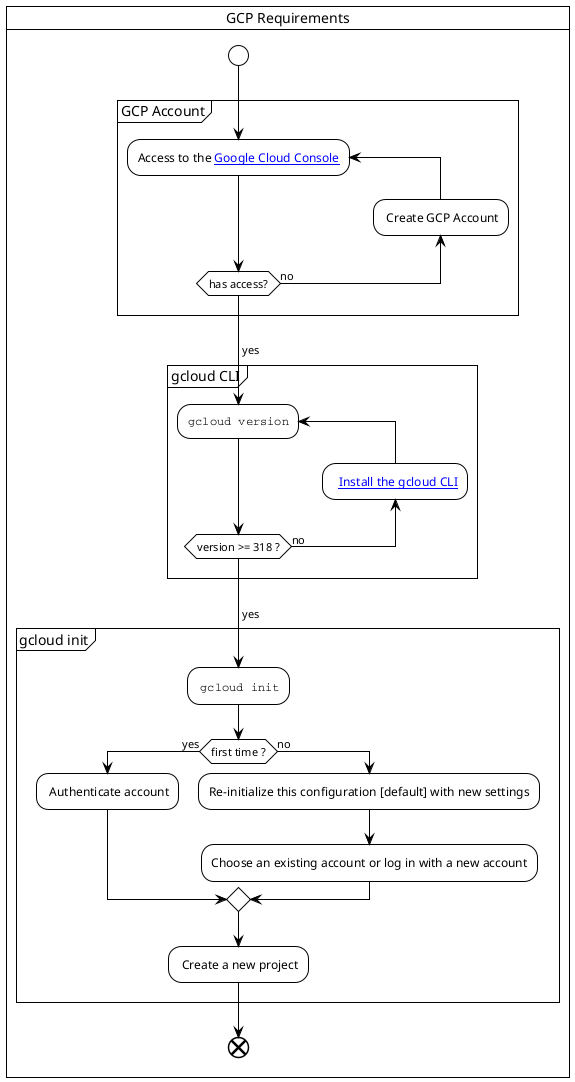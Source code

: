 @startuml gcp-requirements
!theme plain

skinparam svgLinkTarget _blank

card "GCP Requirements" {
start
partition "GCP Account" {
repeat :Access to the [[console.cloud.google.com/home/dashboard Google Cloud Console]];
backward: Create GCP Account;
repeat while (has access?) is (no) 
->yes;
}

partition "gcloud CLI" {
repeat :""gcloud version"";
backward:  [[https://docs.aws.amazon.com/cli/latest/userguide/install-cliv2.html Install the gcloud CLI]];
repeat while (version >= 318 ?) is (no) 
->yes;
}

partition "gcloud init" {
: ""gcloud init"";
if (first time ?) then (yes)
: Authenticate account;
else (no)
  :Re-initialize this configuration [default] with new settings;
  :Choose an existing account or log in with a new account;
endif
: Create a new project;
}

end


}
@enduml